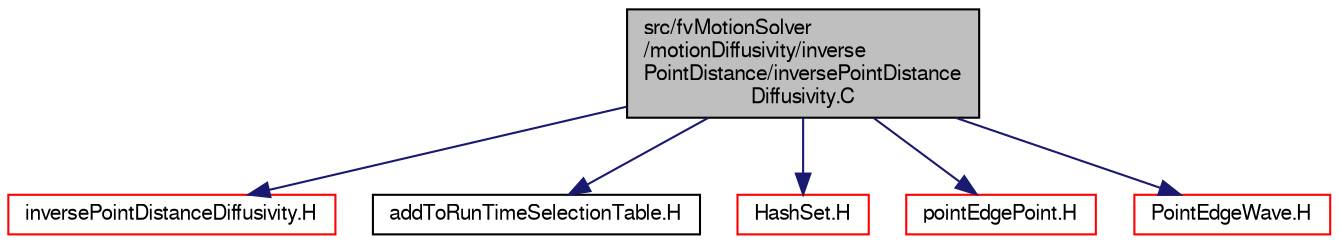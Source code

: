 digraph "src/fvMotionSolver/motionDiffusivity/inversePointDistance/inversePointDistanceDiffusivity.C"
{
  bgcolor="transparent";
  edge [fontname="FreeSans",fontsize="10",labelfontname="FreeSans",labelfontsize="10"];
  node [fontname="FreeSans",fontsize="10",shape=record];
  Node0 [label="src/fvMotionSolver\l/motionDiffusivity/inverse\lPointDistance/inversePointDistance\lDiffusivity.C",height=0.2,width=0.4,color="black", fillcolor="grey75", style="filled", fontcolor="black"];
  Node0 -> Node1 [color="midnightblue",fontsize="10",style="solid",fontname="FreeSans"];
  Node1 [label="inversePointDistanceDiffusivity.H",height=0.2,width=0.4,color="red",URL="$a04481.html"];
  Node0 -> Node305 [color="midnightblue",fontsize="10",style="solid",fontname="FreeSans"];
  Node305 [label="addToRunTimeSelectionTable.H",height=0.2,width=0.4,color="black",URL="$a09263.html",tooltip="Macros for easy insertion into run-time selection tables. "];
  Node0 -> Node175 [color="midnightblue",fontsize="10",style="solid",fontname="FreeSans"];
  Node175 [label="HashSet.H",height=0.2,width=0.4,color="red",URL="$a08471.html"];
  Node0 -> Node306 [color="midnightblue",fontsize="10",style="solid",fontname="FreeSans"];
  Node306 [label="pointEdgePoint.H",height=0.2,width=0.4,color="red",URL="$a07223.html"];
  Node0 -> Node310 [color="midnightblue",fontsize="10",style="solid",fontname="FreeSans"];
  Node310 [label="PointEdgeWave.H",height=0.2,width=0.4,color="red",URL="$a07232.html"];
}
